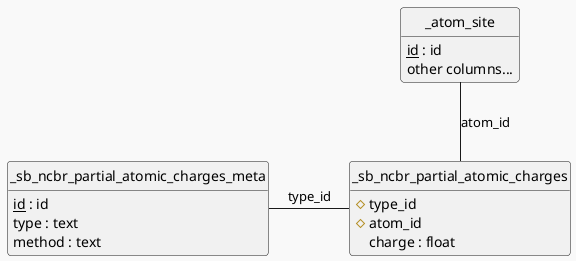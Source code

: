 @startuml mmcif_erd

hide circle
!theme mars

!define TABLE(name,desc) class name as "desc" << (T,#FFAAAA) >>
!define PRIMARY_KEY(field) <u>field</u>
!define FOREIGN_KEY(field) #field
hide methods
hide stereotypes

TABLE(_sb_ncbr_partial_atomic_charges_meta,"_sb_ncbr_partial_atomic_charges_meta") {
  PRIMARY_KEY(id) : id
  type : text
  method : text
}

TABLE(_atom_site,"_atom_site") {
  PRIMARY_KEY(id) : id
  other columns...
}

TABLE(_sb_ncbr_partial_atomic_charges,"_sb_ncbr_partial_atomic_charges") {
  FOREIGN_KEY(type_id)
  FOREIGN_KEY(atom_id)
  charge : float
}

_sb_ncbr_partial_atomic_charges_meta -ri- _sb_ncbr_partial_atomic_charges : type_id
_atom_site -- _sb_ncbr_partial_atomic_charges : atom_id

@enduml

